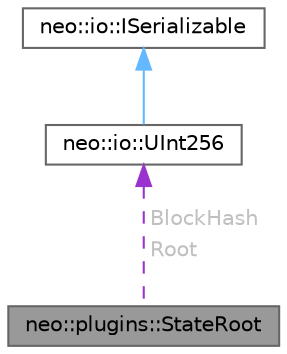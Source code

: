 digraph "neo::plugins::StateRoot"
{
 // LATEX_PDF_SIZE
  bgcolor="transparent";
  edge [fontname=Helvetica,fontsize=10,labelfontname=Helvetica,labelfontsize=10];
  node [fontname=Helvetica,fontsize=10,shape=box,height=0.2,width=0.4];
  Node1 [id="Node000001",label="neo::plugins::StateRoot",height=0.2,width=0.4,color="gray40", fillcolor="grey60", style="filled", fontcolor="black",tooltip="Represents a state root."];
  Node2 -> Node1 [id="edge3_Node000001_Node000002",dir="back",color="darkorchid3",style="dashed",tooltip=" ",label=<<TABLE CELLBORDER="0" BORDER="0"><TR><TD VALIGN="top" ALIGN="LEFT" CELLPADDING="1" CELLSPACING="0">BlockHash</TD></TR>
<TR><TD VALIGN="top" ALIGN="LEFT" CELLPADDING="1" CELLSPACING="0">Root</TD></TR>
</TABLE>> ,fontcolor="grey" ];
  Node2 [id="Node000002",label="neo::io::UInt256",height=0.2,width=0.4,color="gray40", fillcolor="white", style="filled",URL="$classneo_1_1io_1_1_u_int256.html",tooltip="Represents a 256-bit unsigned integer."];
  Node3 -> Node2 [id="edge4_Node000002_Node000003",dir="back",color="steelblue1",style="solid",tooltip=" "];
  Node3 [id="Node000003",label="neo::io::ISerializable",height=0.2,width=0.4,color="gray40", fillcolor="white", style="filled",URL="$classneo_1_1io_1_1_i_serializable.html",tooltip="Interface for objects that can be serialized/deserialized."];
}
